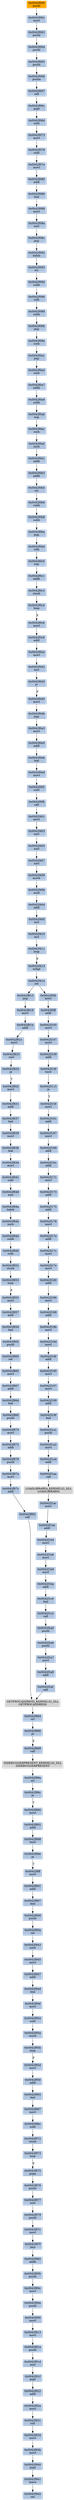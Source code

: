 strict digraph G {
	graph [bgcolor=transparent,
		name=G
	];
	node [color=lightsteelblue,
		fillcolor=lightsteelblue,
		shape=rectangle,
		style=filled
	];
	"0x0042f965"	[label="0x0042f965
leal"];
	"0x0042f967"	[label="0x0042f967
movl"];
	"0x0042f965" -> "0x0042f967"	[color="#000000"];
	"0x0042f92a"	[label="0x0042f92a
movl"];
	"0x0042f931"	[label="0x0042f931
roll"];
	"0x0042f92a" -> "0x0042f931"	[color="#000000"];
	"0x0042f105"	[label="0x0042f105
movl"];
	"0x0042f107"	[label="0x0042f107
movl"];
	"0x0042f105" -> "0x0042f107"	[color="#000000"];
	"0x0042f1ae"	[label="0x0042f1ae
addl"];
	"0x0042f1b4"	[label="0x0042f1b4
movl"];
	"0x0042f1ae" -> "0x0042f1b4"	[color="#000000"];
	"0x0042f922"	[label="0x0042f922
addl"];
	"0x0042f922" -> "0x0042f92a"	[color="#000000"];
	"0x0042f942"	[label="0x0042f942
ret"];
	"0x0042f96c"	[label="0x0042f96c
subl"];
	"0x0042f967" -> "0x0042f96c"	[color="#000000"];
	"0x0042f979"	[label="0x0042f979
pushl"];
	"0x0042f97c"	[label="0x0042f97c
movl"];
	"0x0042f979" -> "0x0042f97c"	[color="#000000"];
	"0x0042f066"	[label="0x0042f066
pusha"];
	"0x0042f067"	[label="0x0042f067
call"];
	"0x0042f066" -> "0x0042f067"	[color="#000000"];
	"0x0042f982"	[label="0x0042f982
addb"];
	"0x0042f90b"	[label="0x0042f90b
pushl"];
	"0x0042f982" -> "0x0042f90b"	[color="#000000"];
	"0x0042f16c"	[label="0x0042f16c
addl"];
	"0x0042f171"	[label="0x0042f171
movl"];
	"0x0042f16c" -> "0x0042f171"	[color="#000000"];
	"0x0042f0c3"	[label="0x0042f0c3
stosb"];
	"0x0042f0c4"	[label="0x0042f0c4
loop"];
	"0x0042f0c3" -> "0x0042f0c4"	[color="#000000"];
	"0x0042f0b1"	[label="0x0042f0b1
addb"];
	"0x0042f0b3"	[label="0x0042f0b3
addb"];
	"0x0042f0b1" -> "0x0042f0b3"	[color="#000000"];
	"0x0042f888"	[label="0x0042f888
call"];
	ISDEBUGGERPRESENT_KERNEL32_DLL	[color=lightgrey,
		fillcolor=lightgrey,
		label="ISDEBUGGERPRESENT_KERNEL32_DLL
ISDEBUGGERPRESENT"];
	"0x0042f888" -> ISDEBUGGERPRESENT_KERNEL32_DLL	[color="#000000"];
	"0x0042f2a9"	[label="0x0042f2a9
addl"];
	"0x0042f2af"	[label="0x0042f2af
call"];
	"0x0042f2a9" -> "0x0042f2af"	[color="#000000"];
	"0x0042f842"	[label="0x0042f842
subl"];
	"0x0042f848"	[label="0x0042f848
xorl"];
	"0x0042f842" -> "0x0042f848"	[color="#000000"];
	"0x0042f867"	[label="0x0042f867
addl"];
	"0x0042f86d"	[label="0x0042f86d
leal"];
	"0x0042f867" -> "0x0042f86d"	[color="#000000"];
	"0x0042f063"	[label="0x0042f063
pushl"];
	"0x0042f064"	[label="0x0042f064
pushl"];
	"0x0042f063" -> "0x0042f064"	[color="#000000"];
	"0x0042f88a"	[label="0x0042f88a
orl"];
	"0x0042f88c"	[label="0x0042f88c
je"];
	"0x0042f88a" -> "0x0042f88c"	[color="#000000"];
	"0x0042f1c2"	[label="0x0042f1c2
call"];
	"0x0042f2a5"	[label="0x0042f2a5
pushl"];
	"0x0042f1c2" -> "0x0042f2a5"	[color="#000000"];
	"0x0042f87c"	[label="0x0042f87c
addl"];
	"0x0042f882"	[label="0x0042f882
call"];
	"0x0042f87c" -> "0x0042f882"	[color="#000000"];
	"0x0042f07e"	[label="0x0042f07e
movl"];
	"0x0042f080"	[label="0x0042f080
addl"];
	"0x0042f07e" -> "0x0042f080"	[color="#000000"];
	"0x0042f401"	[label="0x0042f401
movl"];
	"0x0042f403"	[label="0x0042f403
xorl"];
	"0x0042f401" -> "0x0042f403"	[color="#000000"];
	"0x0042f065"	[label="0x0042f065
pushl"];
	"0x0042f064" -> "0x0042f065"	[color="#000000"];
	"0x0042f09e"	[label="0x0042f09e
rorb"];
	"0x0042f0a1"	[label="0x0042f0a1
jmp"];
	"0x0042f09e" -> "0x0042f0a1"	[color="#000000"];
	"0x0042f167"	[label="0x0042f167
movl"];
	"0x0042f169"	[label="0x0042f169
addl"];
	"0x0042f167" -> "0x0042f169"	[color="#000000"];
	"0x0042f094"	[label="0x0042f094
subb"];
	"0x0042f096"	[label="0x0042f096
rolb"];
	"0x0042f094" -> "0x0042f096"	[color="#000000"];
	"0x0042f060"	[color=lightgrey,
		fillcolor=orange,
		label="0x0042f060
pushl"];
	"0x0042f061"	[label="0x0042f061
movl"];
	"0x0042f060" -> "0x0042f061"	[color="#000000"];
	"0x0042f85f"	[label="0x0042f85f
pushl"];
	"0x0042f860"	[label="0x0042f860
ret"];
	"0x0042f85f" -> "0x0042f860"	[color="#000000"];
	"0x0042f199"	[label="0x0042f199
addl"];
	"0x0042f19f"	[label="0x0042f19f
leal"];
	"0x0042f199" -> "0x0042f19f"	[color="#000000"];
	"0x0042f088"	[label="0x0042f088
movl"];
	"0x0042f08a"	[label="0x0042f08a
xorl"];
	"0x0042f088" -> "0x0042f08a"	[color="#000000"];
	"0x0042f06c"	[label="0x0042f06c
popl"];
	"0x0042f06d"	[label="0x0042f06d
subl"];
	"0x0042f06c" -> "0x0042f06d"	[color="#000000"];
	"0x0042f0d2"	[label="0x0042f0d2
incl"];
	"0x0042f0d3"	[label="0x0042f0d3
js"];
	"0x0042f0d2" -> "0x0042f0d3"	[color="#000000"];
	"0x0042f86f"	[label="0x0042f86f
pushl"];
	"0x0042f870"	[label="0x0042f870
movl"];
	"0x0042f86f" -> "0x0042f870"	[color="#000000"];
	"0x0042f099"	[label="0x0042f099
subb"];
	"0x0042f096" -> "0x0042f099"	[color="#000000"];
	"0x0042f0bd"	[label="0x0042f0bd
rolb"];
	"0x0042f0c0"	[label="0x0042f0c0
nop"];
	"0x0042f0bd" -> "0x0042f0c0"	[color="#000000"];
	"0x0042f09b"	[label="0x0042f09b
jmp"];
	"0x0042f099" -> "0x0042f09b"	[color="#000000"];
	"0x0042f83b"	[label="0x0042f83b
leal"];
	"0x0042f83d"	[label="0x0042f83d
movl"];
	"0x0042f83b" -> "0x0042f83d"	[color="#000000"];
	"0x0042f08c"	[label="0x0042f08c
jmp"];
	"0x0042f092"	[label="0x0042f092
lodsb"];
	"0x0042f08c" -> "0x0042f092"	[color="#000000"];
	"0x0042f186"	[label="0x0042f186
movl"];
	"0x0042f188"	[label="0x0042f188
addl"];
	"0x0042f186" -> "0x0042f188"	[color="#000000"];
	"0x0042f1b6"	[label="0x0042f1b6
movl"];
	"0x0042f1b4" -> "0x0042f1b6"	[color="#000000"];
	"0x0042f940"	[label="0x0042f940
popl"];
	"0x0042f941"	[label="0x0042f941
leave"];
	"0x0042f940" -> "0x0042f941"	[color="#000000"];
	LOADLIBRARYA_KERNEL32_DLL	[color=lightgrey,
		fillcolor=lightgrey,
		label="LOADLIBRARYA_KERNEL32_DLL
LOADLIBRARYA"];
	"0x0042f1ac"	[label="0x0042f1ac
movl"];
	LOADLIBRARYA_KERNEL32_DLL -> "0x0042f1ac"	[color="#000000"];
	"0x0042f872"	[label="0x0042f872
addl"];
	"0x0042f870" -> "0x0042f872"	[color="#000000"];
	"0x0042f865"	[label="0x0042f865
movl"];
	"0x0042f865" -> "0x0042f867"	[color="#000000"];
	"0x0042f405"	[label="0x0042f405
xorl"];
	"0x0042f403" -> "0x0042f405"	[color="#000000"];
	"0x0042f2a6"	[label="0x0042f2a6
pushl"];
	"0x0042f2a5" -> "0x0042f2a6"	[color="#000000"];
	"0x0042f17c"	[label="0x0042f17c
movl"];
	"0x0042f17e"	[label="0x0042f17e
movl"];
	"0x0042f17c" -> "0x0042f17e"	[color="#000000"];
	"0x0042f195"	[label="0x0042f195
movl"];
	"0x0042f197"	[label="0x0042f197
movl"];
	"0x0042f195" -> "0x0042f197"	[color="#000000"];
	"0x0042f890"	[label="0x0042f890
movl"];
	"0x0042f88c" -> "0x0042f890"	[color="#000000",
		label=T];
	"0x0042f972"	[label="0x0042f972
stosb"];
	"0x0042f96c" -> "0x0042f972"	[color="#000000"];
	"0x0042f197" -> "0x0042f199"	[color="#000000"];
	"0x0042f975"	[label="0x0042f975
popa"];
	"0x0042f976"	[label="0x0042f976
pushl"];
	"0x0042f975" -> "0x0042f976"	[color="#000000"];
	"0x0042f84d"	[label="0x0042f84d
subb"];
	"0x0042f84f"	[label="0x0042f84f
rolb"];
	"0x0042f84d" -> "0x0042f84f"	[color="#000000"];
	"0x0042f84a"	[label="0x0042f84a
lodsb"];
	"0x0042f84b"	[label="0x0042f84b
xorb"];
	"0x0042f84a" -> "0x0042f84b"	[color="#000000"];
	"0x0042f90c"	[label="0x0042f90c
movl"];
	"0x0042f90b" -> "0x0042f90c"	[color="#000000"];
	"0x0042f0ce"	[label="0x0042f0ce
movl"];
	"0x0042f0ce" -> "0x0042f0d2"	[color="#000000"];
	"0x0042f0c1"	[label="0x0042f0c1
addb"];
	"0x0042f0c1" -> "0x0042f0c3"	[color="#000000"];
	"0x0042f413"	[label="0x0042f413
xchgl"];
	"0x0042f414"	[label="0x0042f414
ret"];
	"0x0042f413" -> "0x0042f414"	[color="#000000"];
	"0x0042f0c0" -> "0x0042f0c1"	[color="#000000"];
	"0x0042f086"	[label="0x0042f086
leal"];
	"0x0042f080" -> "0x0042f086"	[color="#000000"];
	GETPROCADDRESS_KERNEL32_DLL	[color=lightgrey,
		fillcolor=lightgrey,
		label="GETPROCADDRESS_KERNEL32_DLL
GETPROCADDRESS"];
	"0x0042f882" -> GETPROCADDRESS_KERNEL32_DLL	[color="#000000"];
	"0x0042f945"	[label="0x0042f945
movl"];
	"0x0042f947"	[label="0x0042f947
addl"];
	"0x0042f945" -> "0x0042f947"	[color="#000000"];
	"0x0042f0a7"	[label="0x0042f0a7
addb"];
	"0x0042f0a9"	[label="0x0042f0a9
subb"];
	"0x0042f0a7" -> "0x0042f0a9"	[color="#000000"];
	"0x0042f067" -> "0x0042f06c"	[color="#000000"];
	"0x0042f94d"	[label="0x0042f94d
leal"];
	"0x0042f94f"	[label="0x0042f94f
movl"];
	"0x0042f94d" -> "0x0042f94f"	[color="#000000"];
	"0x0042f815"	[label="0x0042f815
jmp"];
	"0x0042f819"	[label="0x0042f819
movl"];
	"0x0042f815" -> "0x0042f819"	[color="#000000"];
	"0x0042f0b5"	[label="0x0042f0b5
stc"];
	"0x0042f0b3" -> "0x0042f0b5"	[color="#000000"];
	"0x0042f913"	[label="0x0042f913
movl"];
	"0x0042f91a"	[label="0x0042f91a
pushl"];
	"0x0042f913" -> "0x0042f91a"	[color="#000000"];
	"0x0042f09b" -> "0x0042f09e"	[color="#000000"];
	"0x0042f407"	[label="0x0042f407
xorl"];
	"0x0042f405" -> "0x0042f407"	[color="#000000"];
	"0x0042f093"	[label="0x0042f093
stc"];
	"0x0042f093" -> "0x0042f094"	[color="#000000"];
	"0x0042f954"	[label="0x0042f954
subl"];
	"0x0042f95a"	[label="0x0042f95a
stosb"];
	"0x0042f954" -> "0x0042f95a"	[color="#000000"];
	ISDEBUGGERPRESENT_KERNEL32_DLL -> "0x0042f88a"	[color="#000000"];
	"0x0042f901"	[label="0x0042f901
addl"];
	"0x0042f907"	[label="0x0042f907
leal"];
	"0x0042f901" -> "0x0042f907"	[color="#000000"];
	"0x0042f898"	[label="0x0042f898
testl"];
	"0x0042f89e"	[label="0x0042f89e
je"];
	"0x0042f898" -> "0x0042f89e"	[color="#000000"];
	"0x0042f855"	[label="0x0042f855
movl"];
	"0x0042f857"	[label="0x0042f857
addl"];
	"0x0042f855" -> "0x0042f857"	[color="#000000"];
	"0x0042f87a"	[label="0x0042f87a
movl"];
	"0x0042f87a" -> "0x0042f87c"	[color="#000000"];
	"0x0042f0db"	[label="0x0042f0db
jmp"];
	"0x0042f0e3"	[label="0x0042f0e3
movl"];
	"0x0042f0db" -> "0x0042f0e3"	[color="#000000"];
	"0x0042f95d"	[label="0x0042f95d
movl"];
	"0x0042f95f"	[label="0x0042f95f
addl"];
	"0x0042f95d" -> "0x0042f95f"	[color="#000000"];
	"0x0042f82f"	[label="0x0042f82f
movl"];
	"0x0042f831"	[label="0x0042f831
addl"];
	"0x0042f82f" -> "0x0042f831"	[color="#000000"];
	"0x0042f161"	[label="0x0042f161
addl"];
	"0x0042f161" -> "0x0042f167"	[color="#000000"];
	"0x0042f85d"	[label="0x0042f85d
leal"];
	"0x0042f857" -> "0x0042f85d"	[color="#000000"];
	"0x0042f18b"	[label="0x0042f18b
movl"];
	"0x0042f18d"	[label="0x0042f18d
movl"];
	"0x0042f18b" -> "0x0042f18d"	[color="#000000"];
	"0x0042f91d"	[label="0x0042f91d
xorl"];
	"0x0042f91a" -> "0x0042f91d"	[color="#000000"];
	"0x0042f86d" -> "0x0042f86f"	[color="#000000"];
	"0x0042f825"	[label="0x0042f825
je"];
	"0x0042f825" -> "0x0042f82f"	[color="#000000",
		label=T];
	"0x0042f40b"	[label="0x0042f40b
mull"];
	"0x0042f40d"	[label="0x0042f40d
addl"];
	"0x0042f40b" -> "0x0042f40d"	[color="#000000"];
	"0x0042f1a2"	[label="0x0042f1a2
movl"];
	"0x0042f1a4"	[label="0x0042f1a4
addl"];
	"0x0042f1a2" -> "0x0042f1a4"	[color="#000000"];
	"0x0042f90e"	[label="0x0042f90e
pushl"];
	"0x0042f90f"	[label="0x0042f90f
movl"];
	"0x0042f90e" -> "0x0042f90f"	[color="#000000"];
	"0x0042f15f"	[label="0x0042f15f
movl"];
	"0x0042f15f" -> "0x0042f161"	[color="#000000"];
	"0x0042f878"	[label="0x0042f878
pushl"];
	"0x0042f872" -> "0x0042f878"	[color="#000000"];
	"0x0042f95b"	[label="0x0042f95b
loop"];
	"0x0042f95a" -> "0x0042f95b"	[color="#000000"];
	"0x0042f1ba"	[label="0x0042f1ba
addl"];
	"0x0042f1c0"	[label="0x0042f1c0
leal"];
	"0x0042f1ba" -> "0x0042f1c0"	[color="#000000"];
	"0x0042f2a7"	[label="0x0042f2a7
movl"];
	"0x0042f2a6" -> "0x0042f2a7"	[color="#000000"];
	"0x0042f884"	[label="0x0042f884
orl"];
	"0x0042f886"	[label="0x0042f886
je"];
	"0x0042f884" -> "0x0042f886"	[color="#000000"];
	"0x0042f1ac" -> "0x0042f1ae"	[color="#000000"];
	"0x0042f411"	[label="0x0042f411
loop"];
	"0x0042f411" -> "0x0042f413"	[color="#000000",
		label=F];
	"0x0042f892"	[label="0x0042f892
addl"];
	"0x0042f892" -> "0x0042f898"	[color="#000000"];
	"0x0042f0b6"	[label="0x0042f0b6
subb"];
	"0x0042f0b8"	[label="0x0042f0b8
subb"];
	"0x0042f0b6" -> "0x0042f0b8"	[color="#000000"];
	"0x0042f0c6"	[label="0x0042f0c6
movl"];
	"0x0042f0c8"	[label="0x0042f0c8
addl"];
	"0x0042f0c6" -> "0x0042f0c8"	[color="#000000"];
	"0x0042f2a7" -> "0x0042f2a9"	[color="#000000"];
	"0x0042f8ff"	[label="0x0042f8ff
movl"];
	"0x0042f89e" -> "0x0042f8ff"	[color="#000000",
		label=T];
	"0x0042f1b8"	[label="0x0042f1b8
movl"];
	"0x0042f1b6" -> "0x0042f1b8"	[color="#000000"];
	"0x0042f178"	[label="0x0042f178
movl"];
	"0x0042f17a"	[label="0x0042f17a
addl"];
	"0x0042f178" -> "0x0042f17a"	[color="#000000"];
	"0x0042f0ed"	[label="0x0042f0ed
movl"];
	"0x0042f0f2"	[label="0x0042f0f2
subl"];
	"0x0042f0ed" -> "0x0042f0f2"	[color="#000000"];
	"0x0042f837"	[label="0x0042f837
leal"];
	"0x0042f831" -> "0x0042f837"	[color="#000000"];
	"0x0042f977"	[label="0x0042f977
xorl"];
	"0x0042f977" -> "0x0042f979"	[color="#000000"];
	"0x0042f973"	[label="0x0042f973
loop"];
	"0x0042f973" -> "0x0042f975"	[color="#000000",
		label=F];
	"0x0042f94f" -> "0x0042f954"	[color="#000000"];
	"0x0042f0c8" -> "0x0042f0ce"	[color="#000000"];
	"0x0042f1aa"	[label="0x0042f1aa
call"];
	"0x0042f1a4" -> "0x0042f1aa"	[color="#000000"];
	"0x0042f909"	[label="0x0042f909
pushl"];
	"0x0042f907" -> "0x0042f909"	[color="#000000"];
	"0x0042f839"	[label="0x0042f839
movl"];
	"0x0042f839" -> "0x0042f83b"	[color="#000000"];
	"0x0042f95b" -> "0x0042f95d"	[color="#000000",
		label=F];
	"0x0042f409"	[label="0x0042f409
movb"];
	"0x0042f409" -> "0x0042f40b"	[color="#000000"];
	"0x0042f1c0" -> "0x0042f1c2"	[color="#000000"];
	"0x0042f0e5"	[label="0x0042f0e5
addl"];
	"0x0042f0eb"	[label="0x0042f0eb
leal"];
	"0x0042f0e5" -> "0x0042f0eb"	[color="#000000"];
	"0x0042f0e3" -> "0x0042f0e5"	[color="#000000"];
	"0x0042f0a4"	[label="0x0042f0a4
rorb"];
	"0x0042f0a1" -> "0x0042f0a4"	[color="#000000"];
	"0x0042f878" -> "0x0042f87a"	[color="#000000"];
	"0x0042f848" -> "0x0042f84a"	[color="#000000"];
	"0x0042f1b8" -> "0x0042f1ba"	[color="#000000"];
	"0x0042f934"	[label="0x0042f934
movl"];
	"0x0042f931" -> "0x0042f934"	[color="#000000"];
	"0x0042f18f"	[label="0x0042f18f
addl"];
	"0x0042f18f" -> "0x0042f195"	[color="#000000"];
	"0x0042f180"	[label="0x0042f180
addl"];
	"0x0042f17e" -> "0x0042f180"	[color="#000000"];
	"0x0042f173"	[label="0x0042f173
addl"];
	"0x0042f171" -> "0x0042f173"	[color="#000000"];
	"0x0042f073"	[label="0x0042f073
movl"];
	"0x0042f06d" -> "0x0042f073"	[color="#000000"];
	"0x0042f188" -> "0x0042f18b"	[color="#000000"];
	"0x0042f95f" -> "0x0042f965"	[color="#000000"];
	"0x0042f0a4" -> "0x0042f0a7"	[color="#000000"];
	"0x0042f941" -> "0x0042f942"	[color="#000000"];
	"0x0042f81b"	[label="0x0042f81b
addl"];
	"0x0042f819" -> "0x0042f81b"	[color="#000000"];
	"0x0042f078"	[label="0x0042f078
subl"];
	"0x0042f073" -> "0x0042f078"	[color="#000000"];
	"0x0042f17a" -> "0x0042f17c"	[color="#000000"];
	"0x0042f947" -> "0x0042f94d"	[color="#000000"];
	"0x0042f410"	[label="0x0042f410
incl"];
	"0x0042f410" -> "0x0042f411"	[color="#000000"];
	"0x0042f0ab"	[label="0x0042f0ab
nop"];
	"0x0042f0a9" -> "0x0042f0ab"	[color="#000000"];
	"0x0042f890" -> "0x0042f892"	[color="#000000"];
	"0x0042f1a1"	[label="0x0042f1a1
pushl"];
	"0x0042f1a1" -> "0x0042f1a2"	[color="#000000"];
	"0x0042f414" -> "0x0042f815"	[color="#000000"];
	"0x0042f0fd"	[label="0x0042f0fd
movl"];
	"0x0042f414" -> "0x0042f0fd"	[color="#000000"];
	"0x0042f0ba"	[label="0x0042f0ba
jmp"];
	"0x0042f0ba" -> "0x0042f0bd"	[color="#000000"];
	"0x0042f407" -> "0x0042f409"	[color="#000000"];
	"0x0042f0d5"	[label="0x0042f0d5
movl"];
	"0x0042f0d3" -> "0x0042f0d5"	[color="#000000",
		label=F];
	"0x0042f0b5" -> "0x0042f0b6"	[color="#000000"];
	"0x0042f0af"	[label="0x0042f0af
xorb"];
	"0x0042f0af" -> "0x0042f0b1"	[color="#000000"];
	"0x0042f91f"	[label="0x0042f91f
popl"];
	"0x0042f91f" -> "0x0042f922"	[color="#000000"];
	"0x0042f078" -> "0x0042f07e"	[color="#000000"];
	"0x0042f19f" -> "0x0042f1a1"	[color="#000000"];
	"0x0042f08a" -> "0x0042f08c"	[color="#000000"];
	GETPROCADDRESS_KERNEL32_DLL -> "0x0042f884"	[color="#000000"];
	"0x0042f860" -> "0x0042f865"	[color="#000000"];
	"0x0042f93b"	[label="0x0042f93b
movl"];
	"0x0042f93b" -> "0x0042f940"	[color="#000000"];
	"0x0042f943"	[label="0x0042f943
xorb"];
	"0x0042f943" -> "0x0042f945"	[color="#000000"];
	"0x0042f086" -> "0x0042f088"	[color="#000000"];
	"0x0042f0ac"	[label="0x0042f0ac
rorb"];
	"0x0042f0ac" -> "0x0042f0af"	[color="#000000"];
	"0x0042f115"	[label="0x0042f115
je"];
	"0x0042f115" -> "0x0042f15f"	[color="#000000",
		label=T];
	"0x0042f1aa" -> LOADLIBRARYA_KERNEL32_DLL	[color="#000000"];
	"0x0042f84b" -> "0x0042f84d"	[color="#000000"];
	"0x0042f91d" -> "0x0042f91f"	[color="#000000"];
	"0x0042f934" -> "0x0042f93b"	[color="#000000"];
	"0x0042f853"	[label="0x0042f853
loop"];
	"0x0042f853" -> "0x0042f855"	[color="#000000",
		label=F];
	"0x0042f823"	[label="0x0042f823
xorl"];
	"0x0042f823" -> "0x0042f825"	[color="#000000"];
	"0x0042f976" -> "0x0042f977"	[color="#000000"];
	"0x0042f40f"	[label="0x0042f40f
incl"];
	"0x0042f40d" -> "0x0042f40f"	[color="#000000"];
	"0x0042f0d5" -> "0x0042f0db"	[color="#000000"];
	"0x0042f092" -> "0x0042f093"	[color="#000000"];
	"0x0042f90f" -> "0x0042f913"	[color="#000000"];
	"0x0042f85d" -> "0x0042f85f"	[color="#000000"];
	"0x0042f8ff" -> "0x0042f901"	[color="#000000"];
	"0x0042f886" -> "0x0042f888"	[color="#000000",
		label=F];
	"0x0042f821"	[label="0x0042f821
movl"];
	"0x0042f81b" -> "0x0042f821"	[color="#000000"];
	"0x0042f90a"	[label="0x0042f90a
ret"];
	"0x0042f909" -> "0x0042f90a"	[color="#000000"];
	"0x0042f2af" -> GETPROCADDRESS_KERNEL32_DLL	[color="#000000"];
	"0x0042f0ff"	[label="0x0042f0ff
addl"];
	"0x0042f0ff" -> "0x0042f105"	[color="#000000"];
	"0x0042f180" -> "0x0042f186"	[color="#000000"];
	"0x0042f821" -> "0x0042f823"	[color="#000000"];
	"0x0042f0eb" -> "0x0042f0ed"	[color="#000000"];
	"0x0042f852"	[label="0x0042f852
stosb"];
	"0x0042f84f" -> "0x0042f852"	[color="#000000"];
	"0x0042f169" -> "0x0042f16c"	[color="#000000"];
	"0x0042f0c4" -> "0x0042f0c6"	[color="#000000",
		label=F];
	"0x0042f109"	[label="0x0042f109
addl"];
	"0x0042f107" -> "0x0042f109"	[color="#000000"];
	"0x0042f90a" -> "0x0042f943"	[color="#000000"];
	"0x0042f972" -> "0x0042f973"	[color="#000000"];
	"0x0042f175"	[label="0x0042f175
addl"];
	"0x0042f173" -> "0x0042f175"	[color="#000000"];
	"0x0042f90c" -> "0x0042f90e"	[color="#000000"];
	"0x0042f40f" -> "0x0042f410"	[color="#000000"];
	"0x0042f0fd" -> "0x0042f0ff"	[color="#000000"];
	"0x0042f837" -> "0x0042f839"	[color="#000000"];
	"0x0042f175" -> "0x0042f178"	[color="#000000"];
	"0x0042f83d" -> "0x0042f842"	[color="#000000"];
	"0x0042f97f"	[label="0x0042f97f
jmp"];
	"0x0042f97f" -> "0x0042f982"	[color="#000000"];
	"0x0042f061" -> "0x0042f063"	[color="#000000"];
	"0x0042f10f"	[label="0x0042f10f
testl"];
	"0x0042f10f" -> "0x0042f115"	[color="#000000"];
	"0x0042f109" -> "0x0042f10f"	[color="#000000"];
	"0x0042f0f8"	[label="0x0042f0f8
call"];
	"0x0042f0f2" -> "0x0042f0f8"	[color="#000000"];
	"0x0042f065" -> "0x0042f066"	[color="#000000"];
	"0x0042f97c" -> "0x0042f97f"	[color="#000000"];
	"0x0042f0f8" -> "0x0042f401"	[color="#000000"];
	"0x0042f0b8" -> "0x0042f0ba"	[color="#000000"];
	"0x0042f852" -> "0x0042f853"	[color="#000000"];
	"0x0042f0ab" -> "0x0042f0ac"	[color="#000000"];
	"0x0042f18d" -> "0x0042f18f"	[color="#000000"];
}
